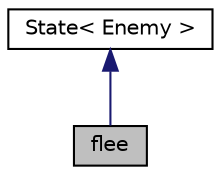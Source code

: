 digraph "flee"
{
 // LATEX_PDF_SIZE
  edge [fontname="Helvetica",fontsize="10",labelfontname="Helvetica",labelfontsize="10"];
  node [fontname="Helvetica",fontsize="10",shape=record];
  Node1 [label="flee",height=0.2,width=0.4,color="black", fillcolor="grey75", style="filled", fontcolor="black",tooltip="A derived class that inherits from the state class. Represents the Flee state of the Enemy FSM."];
  Node2 -> Node1 [dir="back",color="midnightblue",fontsize="10",style="solid",fontname="Helvetica"];
  Node2 [label="State\< Enemy \>",height=0.2,width=0.4,color="black", fillcolor="white", style="filled",URL="$class_state.html",tooltip=" "];
}
